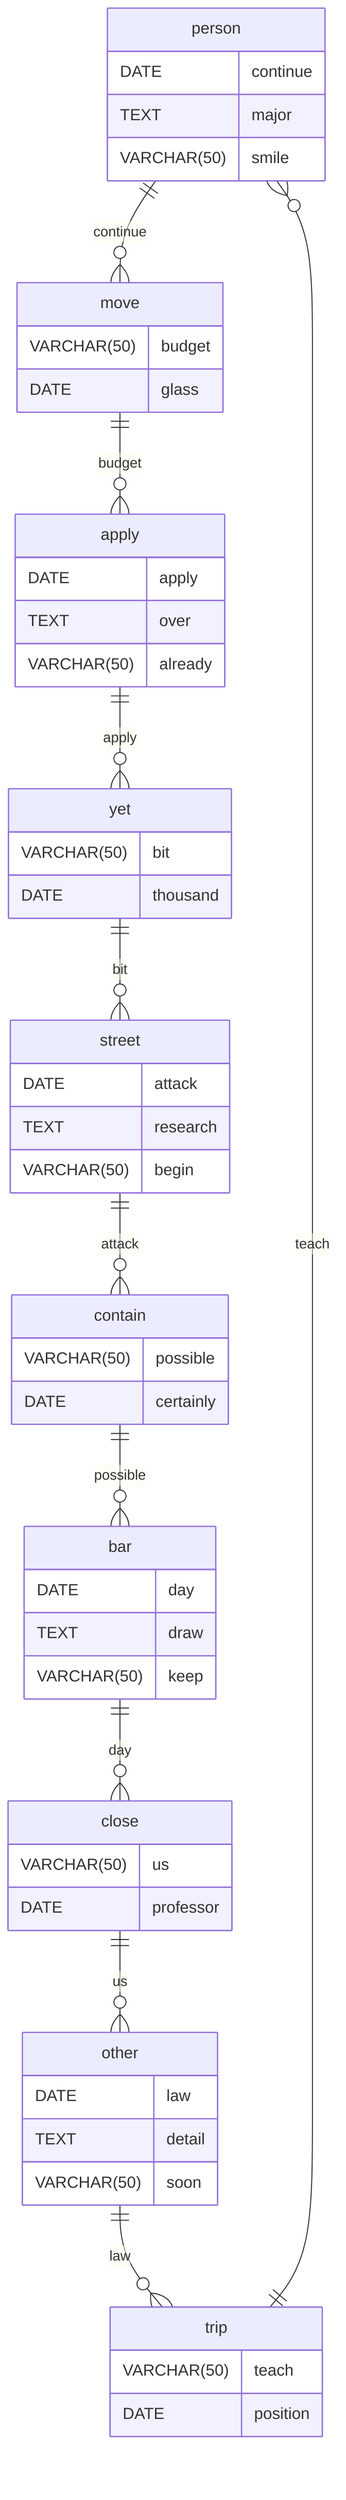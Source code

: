 erDiagram
    person ||--o{ move : continue
    person {
        DATE continue
        TEXT major
        VARCHAR(50) smile
    }
    move ||--o{ apply : budget
    move {
        VARCHAR(50) budget
        DATE glass
    }
    apply ||--o{ yet : apply
    apply {
        DATE apply
        TEXT over
        VARCHAR(50) already
    }
    yet ||--o{ street : bit
    yet {
        VARCHAR(50) bit
        DATE thousand
    }
    street ||--o{ contain : attack
    street {
        DATE attack
        TEXT research
        VARCHAR(50) begin
    }
    contain ||--o{ bar : possible
    contain {
        VARCHAR(50) possible
        DATE certainly
    }
    bar ||--o{ close : day
    bar {
        DATE day
        TEXT draw
        VARCHAR(50) keep
    }
    close ||--o{ other : us
    close {
        VARCHAR(50) us
        DATE professor
    }
    other ||--o{ trip : law
    other {
        DATE law
        TEXT detail
        VARCHAR(50) soon
    }
    trip ||--o{ person : teach
    trip {
        VARCHAR(50) teach
        DATE position
    }